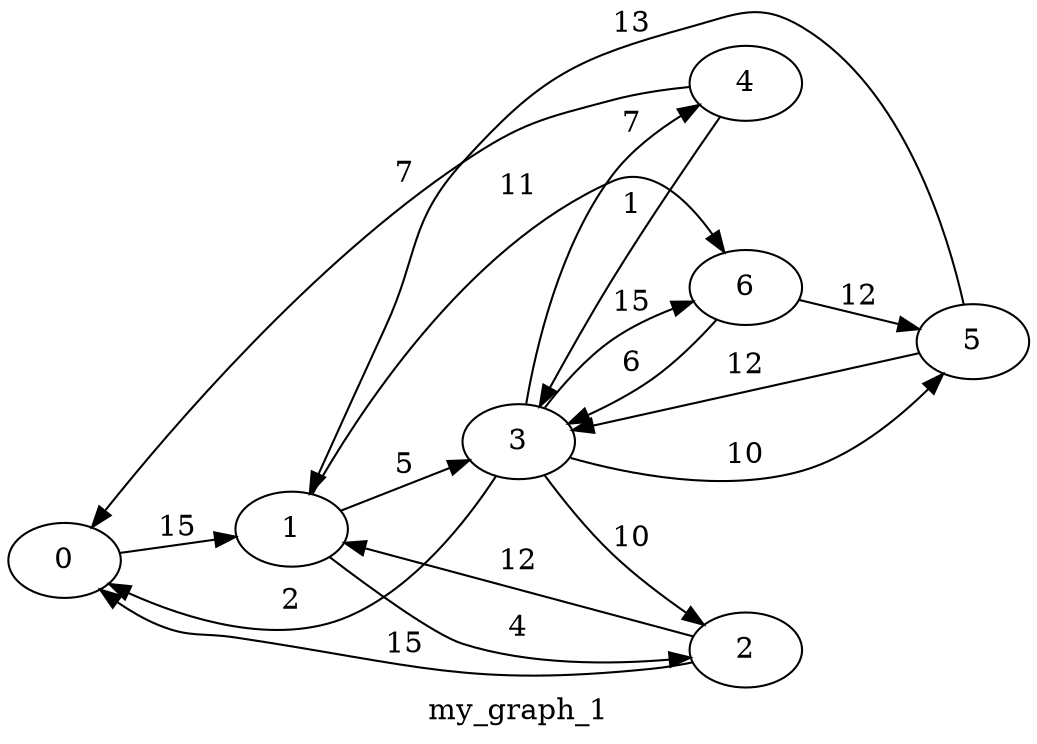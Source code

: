  digraph g{   rankdir = LR 0-> 1 [label = "15"]
1-> 3 [label = "5"]
3-> 4 [label = "7"]
4-> 3 [label = "1"]
3-> 2 [label = "10"]
2-> 1 [label = "12"]
3-> 6 [label = "15"]
6-> 3 [label = "6"]
3-> 5 [label = "10"]
5-> 1 [label = "13"]
1-> 6 [label = "11"]
6-> 5 [label = "12"]
1-> 2 [label = "4"]
2-> 0 [label = "15"]
3-> 0 [label = "2"]
4-> 0 [label = "7"]
5-> 3 [label = "12"]
label =  my_graph_1 } 